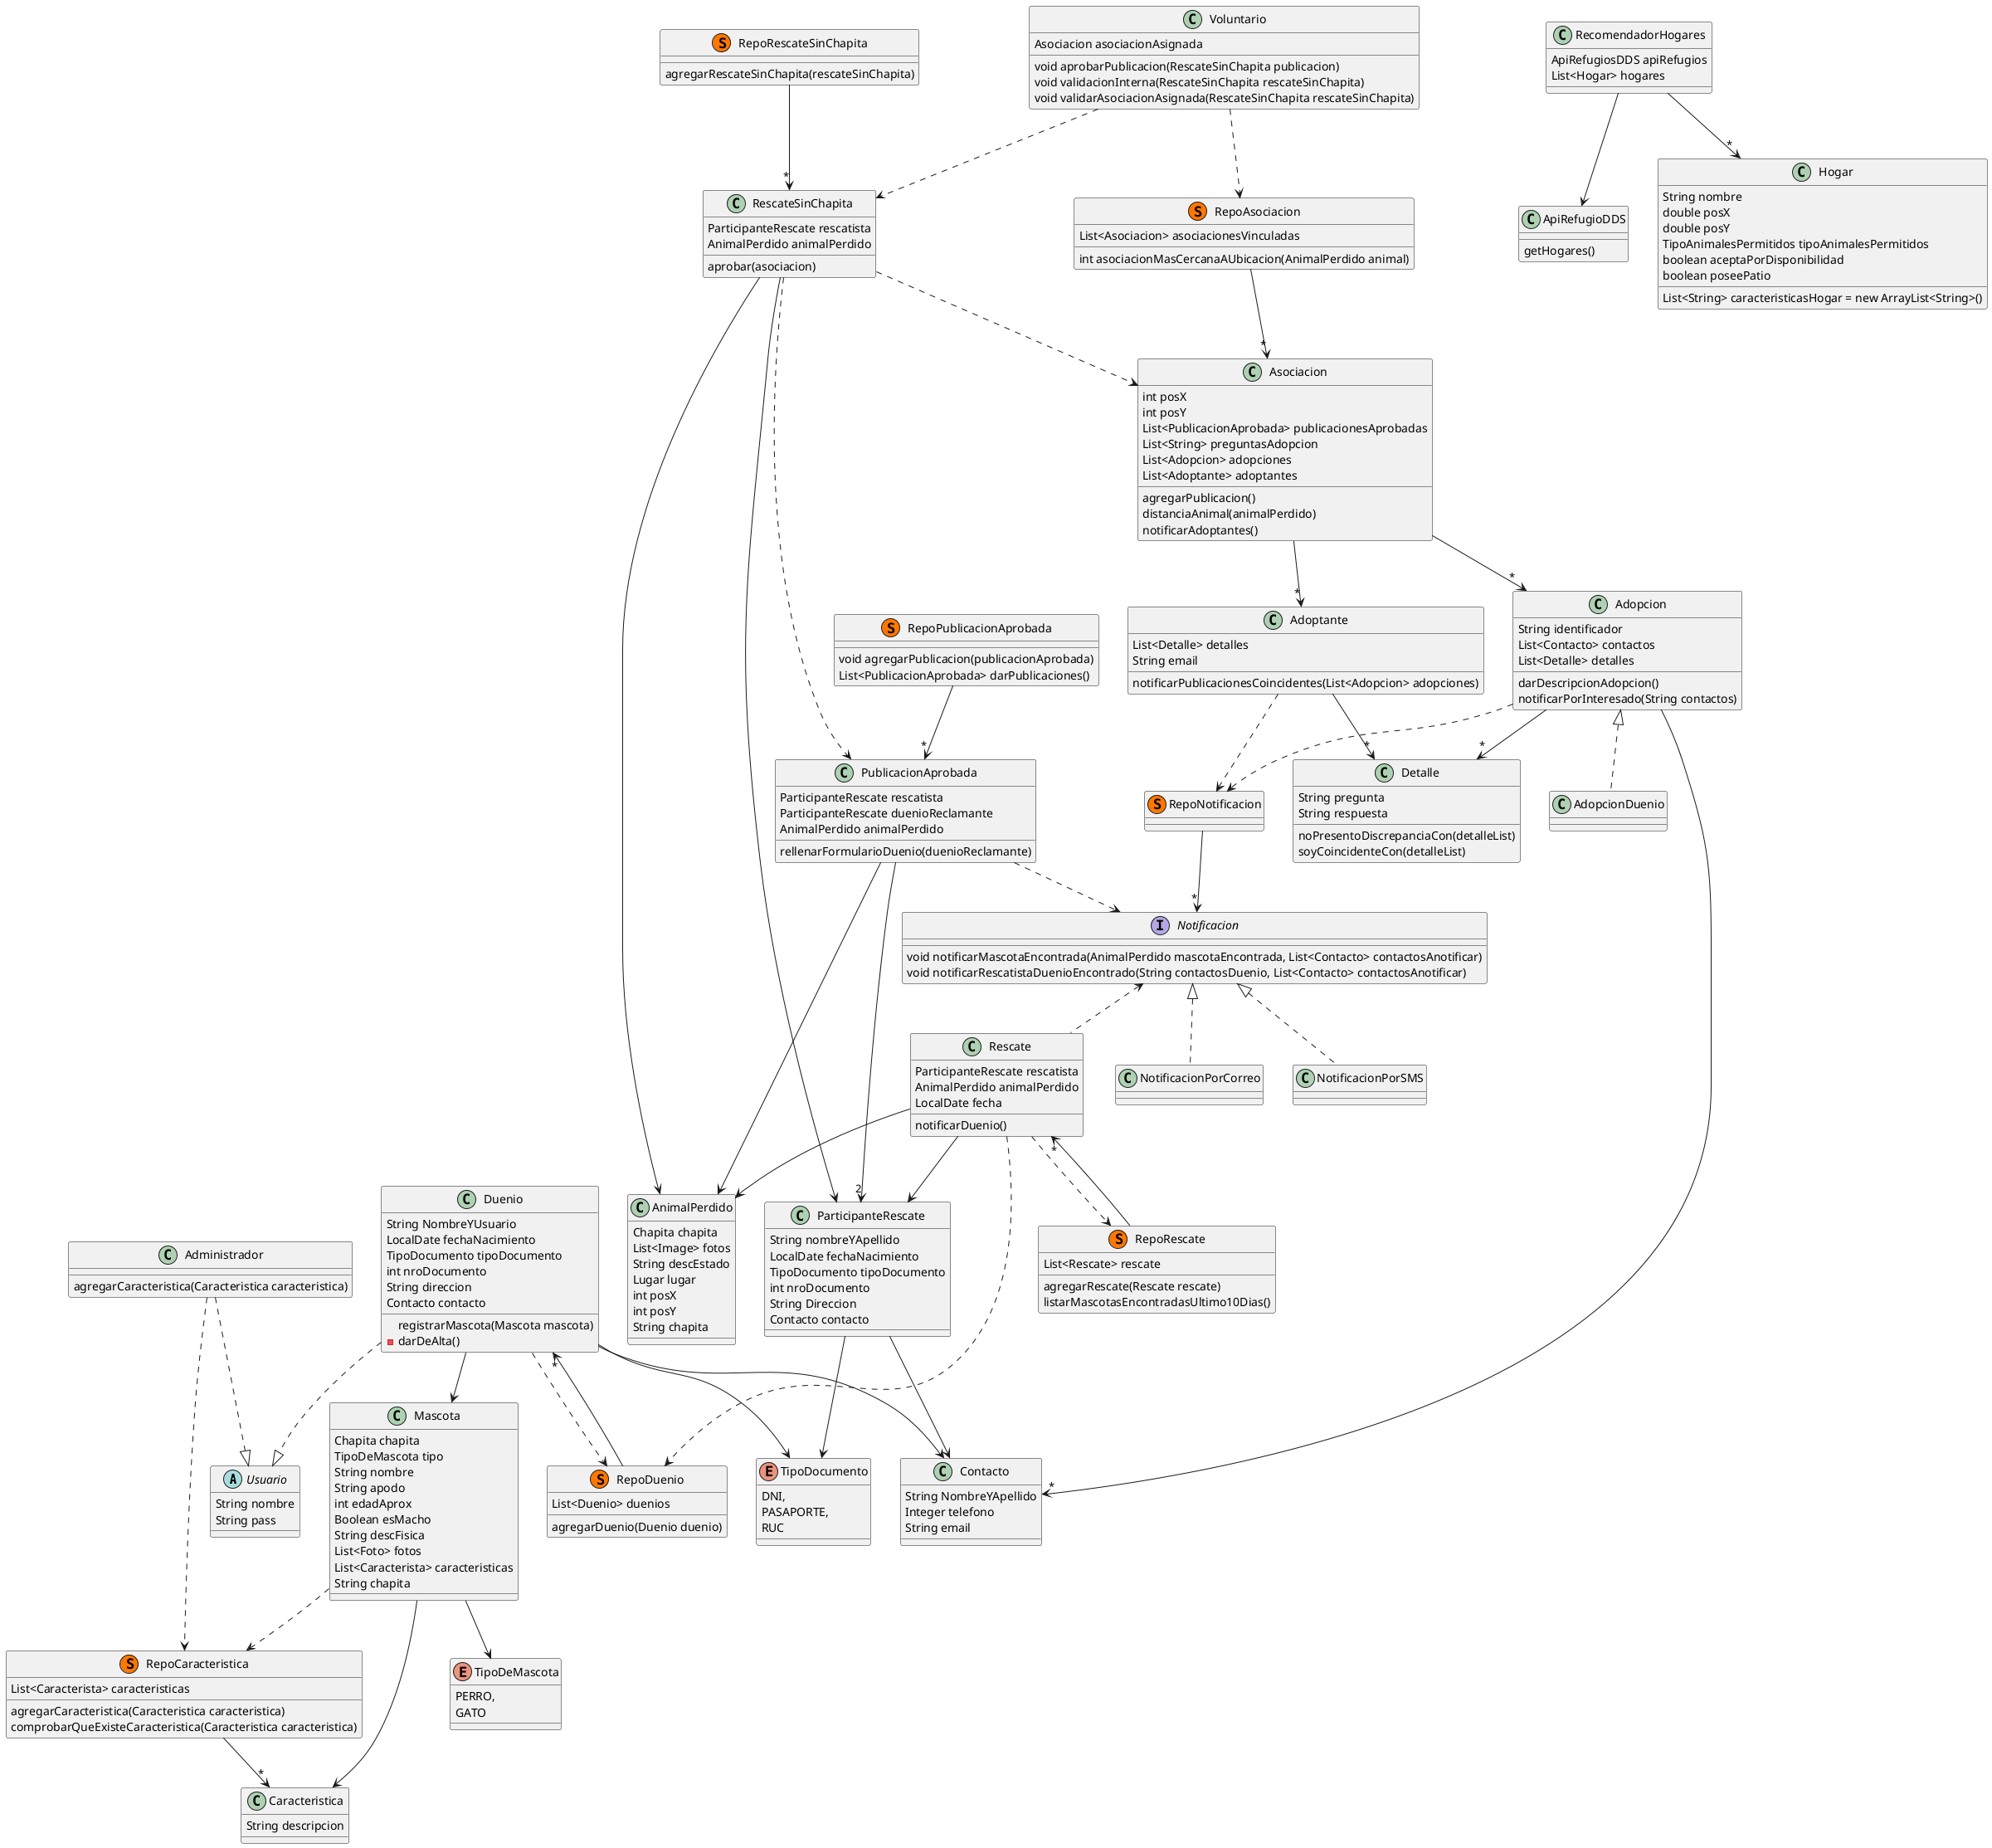 @startuml
abstract Usuario{
String nombre
String pass
}

class Administrador{
agregarCaracteristica(Caracteristica caracteristica)
}

Administrador...>RepoCaracteristica
Administrador..|>Usuario

class Duenio{
String NombreYUsuario
LocalDate fechaNacimiento
TipoDocumento tipoDocumento
int nroDocumento
String direccion
Contacto contacto

registrarMascota(Mascota mascota)
-darDeAlta()
}

Duenio-->Contacto
Duenio..>RepoDuenio
Duenio-->Mascota
Duenio..|>Usuario
Duenio-->TipoDocumento

enum TipoDocumento{
DNI,
PASAPORTE,
RUC
}

class Contacto{
String NombreYApellido
Integer telefono
String email
}

class Mascota{
Chapita chapita
TipoDeMascota tipo
String nombre
String apodo
int edadAprox
Boolean esMacho
String descFisica
List<Foto> fotos
List<Caracterista> caracteristicas
String chapita
}

Mascota-->TipoDeMascota
Mascota-->Caracteristica
Mascota..>RepoCaracteristica

enum TipoDeMascota{
PERRO,
GATO
}


class RepoCaracteristica << (S,#FF7700)>>{
List<Caracterista> caracteristicas
agregarCaracteristica(Caracteristica caracteristica)
comprobarQueExisteCaracteristica(Caracteristica caracteristica)
}

RepoCaracteristica-->"*"Caracteristica

class Caracteristica{
String descripcion
}

class RepoDuenio << (S,#FF7700)>>{
List<Duenio> duenios
agregarDuenio(Duenio duenio)
}

RepoDuenio-->"*"Duenio

class RepoRescate<<(S,#FF7700)>>{
List<Rescate> rescate
agregarRescate(Rescate rescate)
listarMascotasEncontradasUltimo10Dias()
}

RepoRescate-->"*"Rescate
Rescate..>RepoRescate

class Rescate{
ParticipanteRescate rescatista
AnimalPerdido animalPerdido
LocalDate fecha
notificarDuenio()
}

Rescate-->ParticipanteRescate
Rescate-->AnimalPerdido
Rescate..>RepoDuenio

class ParticipanteRescate{
String nombreYApellido
LocalDate fechaNacimiento
TipoDocumento tipoDocumento
int nroDocumento
String Direccion
Contacto contacto
}

ParticipanteRescate-->Contacto
ParticipanteRescate-->TipoDocumento

class AnimalPerdido{
Chapita chapita
List<Image> fotos
String descEstado
Lugar lugar
int posX
int posY
String chapita
}

class RescateSinChapita{
ParticipanteRescate rescatista
AnimalPerdido animalPerdido
aprobar(asociacion)
}

RescateSinChapita--> ParticipanteRescate
RescateSinChapita--> AnimalPerdido
RescateSinChapita..> Asociacion
RescateSinChapita..> PublicacionAprobada

class PublicacionAprobada{
 ParticipanteRescate rescatista
 ParticipanteRescate duenioReclamante
 AnimalPerdido animalPerdido
 rellenarFormularioDuenio(duenioReclamante)
}

PublicacionAprobada --> "2" ParticipanteRescate
PublicacionAprobada --> AnimalPerdido
PublicacionAprobada ..> Notificacion

class RepoPublicacionAprobada<< (S,#FF7700)>>{
void agregarPublicacion(publicacionAprobada)
List<PublicacionAprobada> darPublicaciones()
}
RepoPublicacionAprobada-->"*" PublicacionAprobada

class Asociacion{
int posX
int posY
List<PublicacionAprobada> publicacionesAprobadas
List<String> preguntasAdopcion
List<Adopcion> adopciones
List<Adoptante> adoptantes
agregarPublicacion()
distanciaAnimal(animalPerdido)
notificarAdoptantes()
}

Asociacion --> "*" Adopcion
Asociacion --> "*" Adoptante

class RepoAsociacion << (S,#FF7700)>>{
List<Asociacion> asociacionesVinculadas
int asociacionMasCercanaAUbicacion(AnimalPerdido animal)
}
RepoAsociacion-->"*"Asociacion

interface Notificacion{
void notificarMascotaEncontrada(AnimalPerdido mascotaEncontrada, List<Contacto> contactosAnotificar)
void notificarRescatistaDuenioEncontrado(String contactosDuenio, List<Contacto> contactosAnotificar)
}
Notificacion<.. Rescate
Notificacion<|.. NotificacionPorCorreo
Notificacion<|.. NotificacionPorSMS

class Voluntario{
 Asociacion asociacionAsignada
 void aprobarPublicacion(RescateSinChapita publicacion)
 void validacionInterna(RescateSinChapita rescateSinChapita)
 void validarAsociacionAsignada(RescateSinChapita rescateSinChapita)
}

Voluntario..> RescateSinChapita
Voluntario..> RepoAsociacion

class RepoRescateSinChapita<< (S,#FF7700)>>{
agregarRescateSinChapita(rescateSinChapita)
}

RepoRescateSinChapita-->"*"RescateSinChapita

class ApiRefugioDDS{
getHogares()
}

class RecomendadorHogares{
ApiRefugiosDDS apiRefugios
List<Hogar> hogares
}

RecomendadorHogares--> ApiRefugioDDS
RecomendadorHogares-->"*" Hogar

class Hogar{
String nombre
double posX
double posY
TipoAnimalesPermitidos tipoAnimalesPermitidos
boolean aceptaPorDisponibilidad
boolean poseePatio
List<String> caracteristicasHogar = new ArrayList<String>()
}

class Adopcion{
String identificador
List<Contacto> contactos
List<Detalle> detalles
darDescripcionAdopcion()
notificarPorInteresado(String contactos)
}

Adopcion -->"*" Contacto
Adopcion -->"*" Detalle
Adopcion <|.. AdopcionDuenio
Adopcion ..> RepoNotificacion

class RepoNotificacion<< (S,#FF7700)>>{
}
RepoNotificacion --> "*" Notificacion

class Adoptante{
List<Detalle> detalles
String email
notificarPublicacionesCoincidentes(List<Adopcion> adopciones)
}
Adoptante --> "*" Detalle
Adoptante ..> RepoNotificacion

class Detalle{
String pregunta
String respuesta
noPresentoDiscrepanciaCon(detalleList)
soyCoincidenteCon(detalleList)
}
@enduml